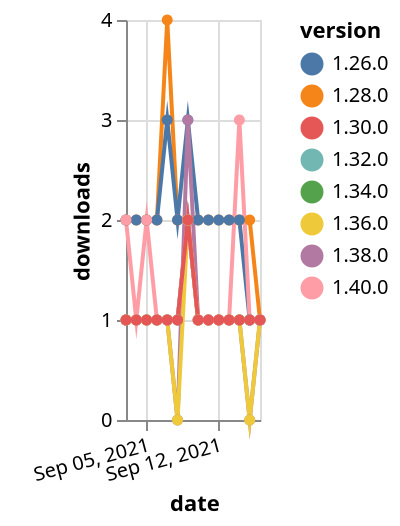 {"$schema": "https://vega.github.io/schema/vega-lite/v5.json", "description": "A simple bar chart with embedded data.", "data": {"values": [{"date": "2021-09-03", "total": 210, "delta": 1, "version": "1.34.0"}, {"date": "2021-09-04", "total": 211, "delta": 1, "version": "1.34.0"}, {"date": "2021-09-05", "total": 212, "delta": 1, "version": "1.34.0"}, {"date": "2021-09-06", "total": 213, "delta": 1, "version": "1.34.0"}, {"date": "2021-09-07", "total": 214, "delta": 1, "version": "1.34.0"}, {"date": "2021-09-08", "total": 215, "delta": 1, "version": "1.34.0"}, {"date": "2021-09-09", "total": 217, "delta": 2, "version": "1.34.0"}, {"date": "2021-09-10", "total": 218, "delta": 1, "version": "1.34.0"}, {"date": "2021-09-11", "total": 219, "delta": 1, "version": "1.34.0"}, {"date": "2021-09-12", "total": 220, "delta": 1, "version": "1.34.0"}, {"date": "2021-09-13", "total": 221, "delta": 1, "version": "1.34.0"}, {"date": "2021-09-14", "total": 222, "delta": 1, "version": "1.34.0"}, {"date": "2021-09-15", "total": 223, "delta": 1, "version": "1.34.0"}, {"date": "2021-09-16", "total": 224, "delta": 1, "version": "1.34.0"}, {"date": "2021-09-03", "total": 212, "delta": 1, "version": "1.32.0"}, {"date": "2021-09-04", "total": 213, "delta": 1, "version": "1.32.0"}, {"date": "2021-09-05", "total": 214, "delta": 1, "version": "1.32.0"}, {"date": "2021-09-06", "total": 215, "delta": 1, "version": "1.32.0"}, {"date": "2021-09-07", "total": 216, "delta": 1, "version": "1.32.0"}, {"date": "2021-09-08", "total": 217, "delta": 1, "version": "1.32.0"}, {"date": "2021-09-09", "total": 219, "delta": 2, "version": "1.32.0"}, {"date": "2021-09-10", "total": 220, "delta": 1, "version": "1.32.0"}, {"date": "2021-09-11", "total": 221, "delta": 1, "version": "1.32.0"}, {"date": "2021-09-12", "total": 222, "delta": 1, "version": "1.32.0"}, {"date": "2021-09-13", "total": 223, "delta": 1, "version": "1.32.0"}, {"date": "2021-09-14", "total": 224, "delta": 1, "version": "1.32.0"}, {"date": "2021-09-15", "total": 225, "delta": 1, "version": "1.32.0"}, {"date": "2021-09-16", "total": 226, "delta": 1, "version": "1.32.0"}, {"date": "2021-09-03", "total": 2485, "delta": 2, "version": "1.28.0"}, {"date": "2021-09-04", "total": 2487, "delta": 2, "version": "1.28.0"}, {"date": "2021-09-05", "total": 2489, "delta": 2, "version": "1.28.0"}, {"date": "2021-09-06", "total": 2491, "delta": 2, "version": "1.28.0"}, {"date": "2021-09-07", "total": 2495, "delta": 4, "version": "1.28.0"}, {"date": "2021-09-08", "total": 2497, "delta": 2, "version": "1.28.0"}, {"date": "2021-09-09", "total": 2499, "delta": 2, "version": "1.28.0"}, {"date": "2021-09-10", "total": 2501, "delta": 2, "version": "1.28.0"}, {"date": "2021-09-11", "total": 2503, "delta": 2, "version": "1.28.0"}, {"date": "2021-09-12", "total": 2505, "delta": 2, "version": "1.28.0"}, {"date": "2021-09-13", "total": 2507, "delta": 2, "version": "1.28.0"}, {"date": "2021-09-14", "total": 2509, "delta": 2, "version": "1.28.0"}, {"date": "2021-09-15", "total": 2511, "delta": 2, "version": "1.28.0"}, {"date": "2021-09-16", "total": 2512, "delta": 1, "version": "1.28.0"}, {"date": "2021-09-03", "total": 2366, "delta": 2, "version": "1.26.0"}, {"date": "2021-09-04", "total": 2368, "delta": 2, "version": "1.26.0"}, {"date": "2021-09-05", "total": 2370, "delta": 2, "version": "1.26.0"}, {"date": "2021-09-06", "total": 2372, "delta": 2, "version": "1.26.0"}, {"date": "2021-09-07", "total": 2375, "delta": 3, "version": "1.26.0"}, {"date": "2021-09-08", "total": 2377, "delta": 2, "version": "1.26.0"}, {"date": "2021-09-09", "total": 2380, "delta": 3, "version": "1.26.0"}, {"date": "2021-09-10", "total": 2382, "delta": 2, "version": "1.26.0"}, {"date": "2021-09-11", "total": 2384, "delta": 2, "version": "1.26.0"}, {"date": "2021-09-12", "total": 2386, "delta": 2, "version": "1.26.0"}, {"date": "2021-09-13", "total": 2388, "delta": 2, "version": "1.26.0"}, {"date": "2021-09-14", "total": 2390, "delta": 2, "version": "1.26.0"}, {"date": "2021-09-15", "total": 2391, "delta": 1, "version": "1.26.0"}, {"date": "2021-09-16", "total": 2392, "delta": 1, "version": "1.26.0"}, {"date": "2021-09-03", "total": 204, "delta": 1, "version": "1.38.0"}, {"date": "2021-09-04", "total": 205, "delta": 1, "version": "1.38.0"}, {"date": "2021-09-05", "total": 206, "delta": 1, "version": "1.38.0"}, {"date": "2021-09-06", "total": 207, "delta": 1, "version": "1.38.0"}, {"date": "2021-09-07", "total": 208, "delta": 1, "version": "1.38.0"}, {"date": "2021-09-08", "total": 208, "delta": 0, "version": "1.38.0"}, {"date": "2021-09-09", "total": 211, "delta": 3, "version": "1.38.0"}, {"date": "2021-09-10", "total": 212, "delta": 1, "version": "1.38.0"}, {"date": "2021-09-11", "total": 213, "delta": 1, "version": "1.38.0"}, {"date": "2021-09-12", "total": 214, "delta": 1, "version": "1.38.0"}, {"date": "2021-09-13", "total": 215, "delta": 1, "version": "1.38.0"}, {"date": "2021-09-14", "total": 216, "delta": 1, "version": "1.38.0"}, {"date": "2021-09-15", "total": 216, "delta": 0, "version": "1.38.0"}, {"date": "2021-09-16", "total": 217, "delta": 1, "version": "1.38.0"}, {"date": "2021-09-03", "total": 193, "delta": 1, "version": "1.36.0"}, {"date": "2021-09-04", "total": 194, "delta": 1, "version": "1.36.0"}, {"date": "2021-09-05", "total": 195, "delta": 1, "version": "1.36.0"}, {"date": "2021-09-06", "total": 196, "delta": 1, "version": "1.36.0"}, {"date": "2021-09-07", "total": 197, "delta": 1, "version": "1.36.0"}, {"date": "2021-09-08", "total": 197, "delta": 0, "version": "1.36.0"}, {"date": "2021-09-09", "total": 199, "delta": 2, "version": "1.36.0"}, {"date": "2021-09-10", "total": 200, "delta": 1, "version": "1.36.0"}, {"date": "2021-09-11", "total": 201, "delta": 1, "version": "1.36.0"}, {"date": "2021-09-12", "total": 202, "delta": 1, "version": "1.36.0"}, {"date": "2021-09-13", "total": 203, "delta": 1, "version": "1.36.0"}, {"date": "2021-09-14", "total": 204, "delta": 1, "version": "1.36.0"}, {"date": "2021-09-15", "total": 204, "delta": 0, "version": "1.36.0"}, {"date": "2021-09-16", "total": 205, "delta": 1, "version": "1.36.0"}, {"date": "2021-09-03", "total": 132, "delta": 2, "version": "1.40.0"}, {"date": "2021-09-04", "total": 133, "delta": 1, "version": "1.40.0"}, {"date": "2021-09-05", "total": 135, "delta": 2, "version": "1.40.0"}, {"date": "2021-09-06", "total": 136, "delta": 1, "version": "1.40.0"}, {"date": "2021-09-07", "total": 137, "delta": 1, "version": "1.40.0"}, {"date": "2021-09-08", "total": 138, "delta": 1, "version": "1.40.0"}, {"date": "2021-09-09", "total": 140, "delta": 2, "version": "1.40.0"}, {"date": "2021-09-10", "total": 141, "delta": 1, "version": "1.40.0"}, {"date": "2021-09-11", "total": 142, "delta": 1, "version": "1.40.0"}, {"date": "2021-09-12", "total": 143, "delta": 1, "version": "1.40.0"}, {"date": "2021-09-13", "total": 144, "delta": 1, "version": "1.40.0"}, {"date": "2021-09-14", "total": 147, "delta": 3, "version": "1.40.0"}, {"date": "2021-09-15", "total": 148, "delta": 1, "version": "1.40.0"}, {"date": "2021-09-16", "total": 149, "delta": 1, "version": "1.40.0"}, {"date": "2021-09-03", "total": 264, "delta": 1, "version": "1.30.0"}, {"date": "2021-09-04", "total": 265, "delta": 1, "version": "1.30.0"}, {"date": "2021-09-05", "total": 266, "delta": 1, "version": "1.30.0"}, {"date": "2021-09-06", "total": 267, "delta": 1, "version": "1.30.0"}, {"date": "2021-09-07", "total": 268, "delta": 1, "version": "1.30.0"}, {"date": "2021-09-08", "total": 269, "delta": 1, "version": "1.30.0"}, {"date": "2021-09-09", "total": 271, "delta": 2, "version": "1.30.0"}, {"date": "2021-09-10", "total": 272, "delta": 1, "version": "1.30.0"}, {"date": "2021-09-11", "total": 273, "delta": 1, "version": "1.30.0"}, {"date": "2021-09-12", "total": 274, "delta": 1, "version": "1.30.0"}, {"date": "2021-09-13", "total": 275, "delta": 1, "version": "1.30.0"}, {"date": "2021-09-14", "total": 276, "delta": 1, "version": "1.30.0"}, {"date": "2021-09-15", "total": 277, "delta": 1, "version": "1.30.0"}, {"date": "2021-09-16", "total": 278, "delta": 1, "version": "1.30.0"}]}, "width": "container", "mark": {"type": "line", "point": {"filled": true}}, "encoding": {"x": {"field": "date", "type": "temporal", "timeUnit": "yearmonthdate", "title": "date", "axis": {"labelAngle": -15}}, "y": {"field": "delta", "type": "quantitative", "title": "downloads"}, "color": {"field": "version", "type": "nominal"}, "tooltip": {"field": "delta"}}}
